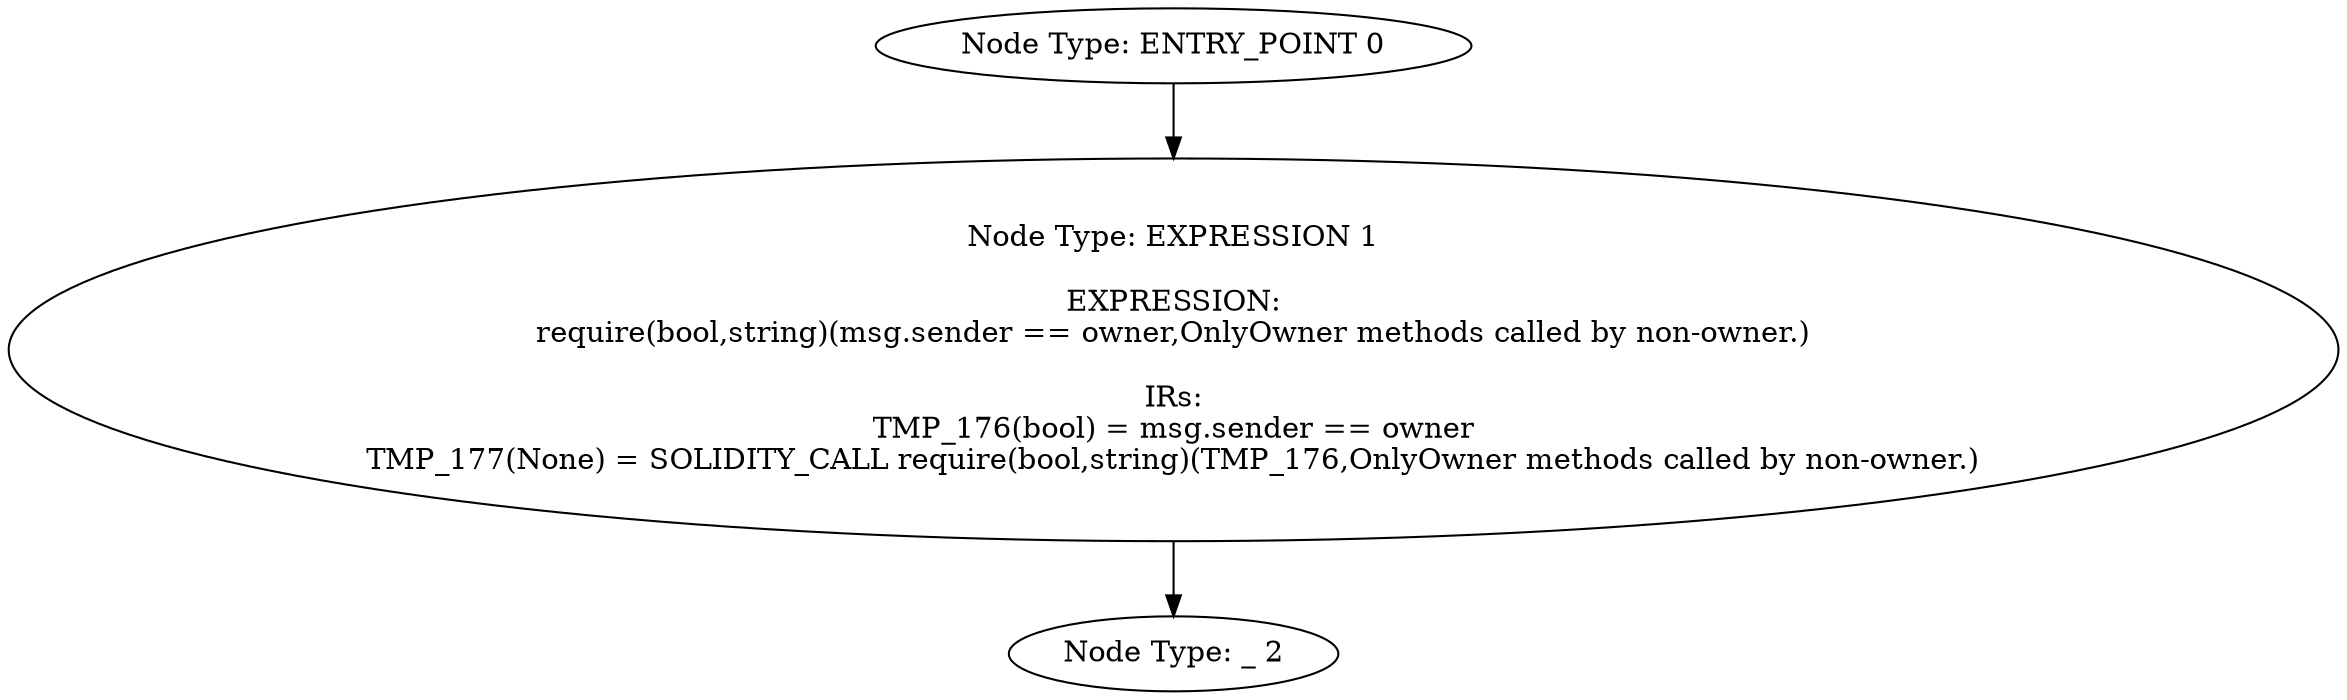 digraph{
0[label="Node Type: ENTRY_POINT 0
"];
0->1;
1[label="Node Type: EXPRESSION 1

EXPRESSION:
require(bool,string)(msg.sender == owner,OnlyOwner methods called by non-owner.)

IRs:
TMP_176(bool) = msg.sender == owner
TMP_177(None) = SOLIDITY_CALL require(bool,string)(TMP_176,OnlyOwner methods called by non-owner.)"];
1->2;
2[label="Node Type: _ 2
"];
}
